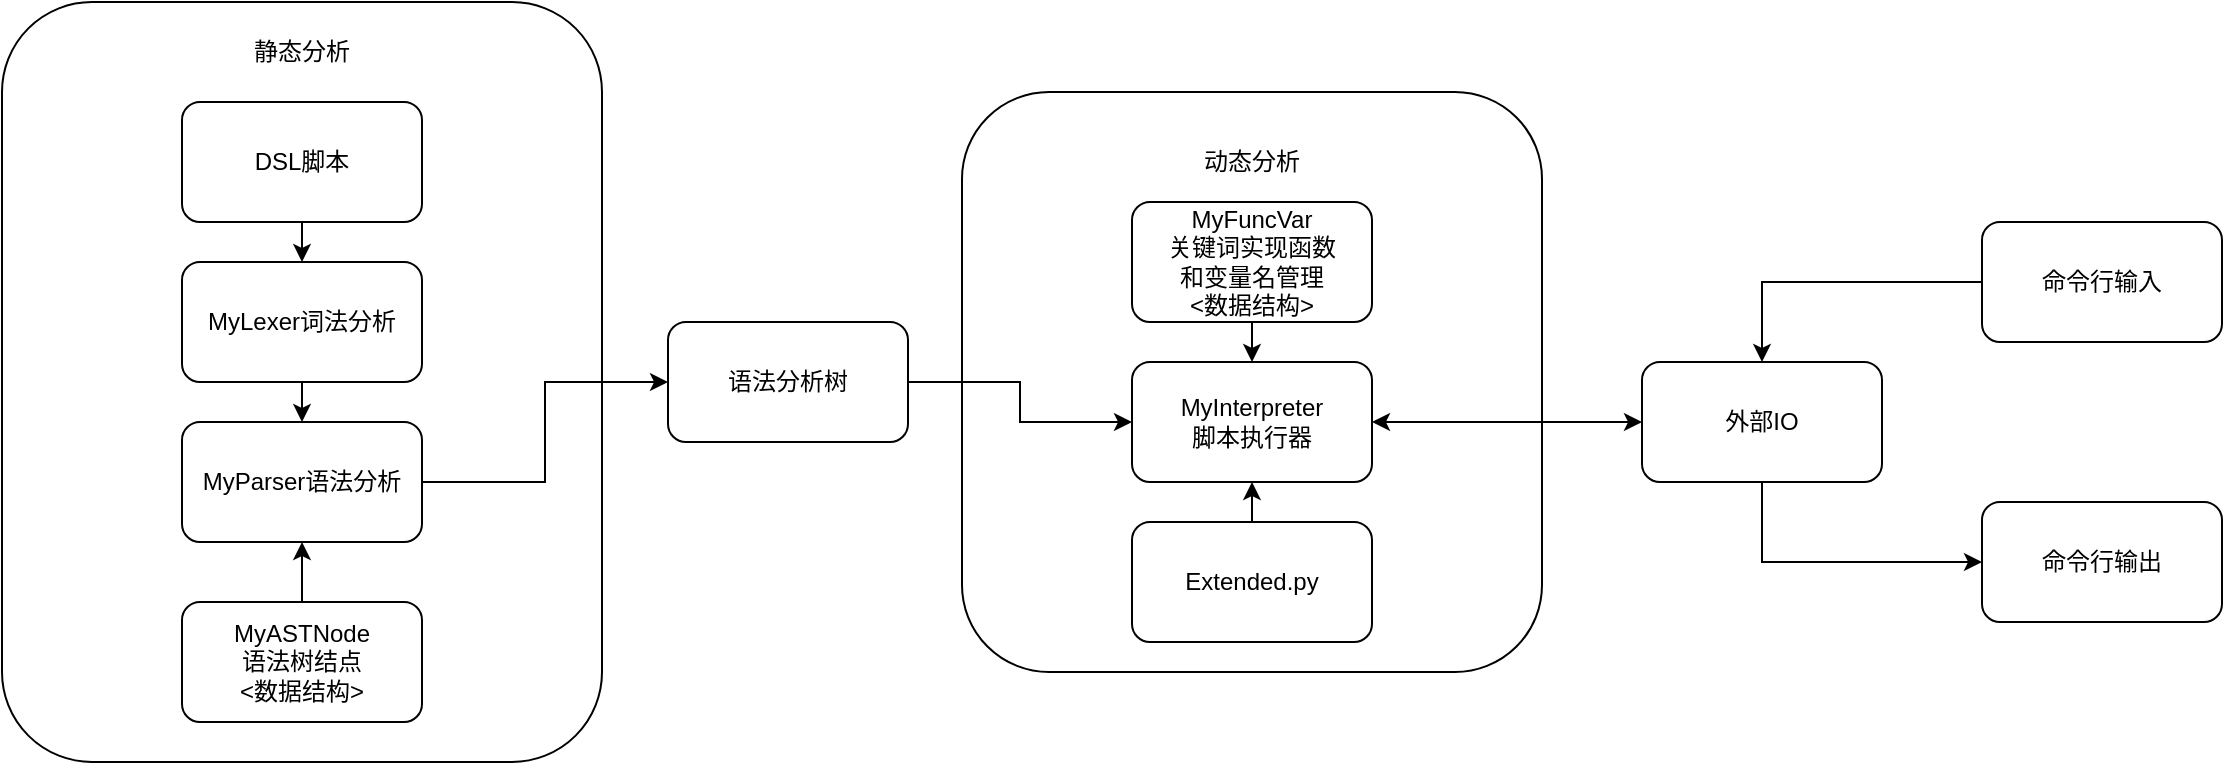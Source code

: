 <mxfile version="22.1.8" type="device">
  <diagram name="第 1 页" id="BUg-VdGNCutFPjloUPW8">
    <mxGraphModel dx="828" dy="509" grid="1" gridSize="10" guides="1" tooltips="1" connect="1" arrows="1" fold="1" page="1" pageScale="1" pageWidth="827" pageHeight="1169" math="0" shadow="0">
      <root>
        <mxCell id="0" />
        <mxCell id="1" parent="0" />
        <mxCell id="iRGmr-u93E_VpI6-3npq-1" value="" style="rounded=1;whiteSpace=wrap;html=1;" vertex="1" parent="1">
          <mxGeometry x="20" y="40" width="300" height="380" as="geometry" />
        </mxCell>
        <mxCell id="iRGmr-u93E_VpI6-3npq-2" value="" style="rounded=1;whiteSpace=wrap;html=1;" vertex="1" parent="1">
          <mxGeometry x="500" y="85" width="290" height="290" as="geometry" />
        </mxCell>
        <mxCell id="iRGmr-u93E_VpI6-3npq-8" style="edgeStyle=orthogonalEdgeStyle;rounded=0;orthogonalLoop=1;jettySize=auto;html=1;exitX=0.5;exitY=1;exitDx=0;exitDy=0;entryX=0.5;entryY=0;entryDx=0;entryDy=0;" edge="1" parent="1" source="iRGmr-u93E_VpI6-3npq-3" target="iRGmr-u93E_VpI6-3npq-6">
          <mxGeometry relative="1" as="geometry" />
        </mxCell>
        <mxCell id="iRGmr-u93E_VpI6-3npq-3" value="DSL脚本" style="rounded=1;whiteSpace=wrap;html=1;" vertex="1" parent="1">
          <mxGeometry x="110" y="90" width="120" height="60" as="geometry" />
        </mxCell>
        <mxCell id="iRGmr-u93E_VpI6-3npq-4" value="静态分析" style="text;html=1;strokeColor=none;fillColor=none;align=center;verticalAlign=middle;whiteSpace=wrap;rounded=0;" vertex="1" parent="1">
          <mxGeometry x="115" y="50" width="110" height="30" as="geometry" />
        </mxCell>
        <mxCell id="iRGmr-u93E_VpI6-3npq-5" value="动态分析" style="text;html=1;strokeColor=none;fillColor=none;align=center;verticalAlign=middle;whiteSpace=wrap;rounded=0;" vertex="1" parent="1">
          <mxGeometry x="615" y="105" width="60" height="30" as="geometry" />
        </mxCell>
        <mxCell id="iRGmr-u93E_VpI6-3npq-9" style="edgeStyle=orthogonalEdgeStyle;rounded=0;orthogonalLoop=1;jettySize=auto;html=1;exitX=0.5;exitY=1;exitDx=0;exitDy=0;entryX=0.5;entryY=0;entryDx=0;entryDy=0;" edge="1" parent="1" source="iRGmr-u93E_VpI6-3npq-6" target="iRGmr-u93E_VpI6-3npq-7">
          <mxGeometry relative="1" as="geometry" />
        </mxCell>
        <mxCell id="iRGmr-u93E_VpI6-3npq-6" value="MyLexer词法分析" style="rounded=1;whiteSpace=wrap;html=1;" vertex="1" parent="1">
          <mxGeometry x="110" y="170" width="120" height="60" as="geometry" />
        </mxCell>
        <mxCell id="iRGmr-u93E_VpI6-3npq-27" style="edgeStyle=orthogonalEdgeStyle;rounded=0;orthogonalLoop=1;jettySize=auto;html=1;exitX=1;exitY=0.5;exitDx=0;exitDy=0;entryX=0;entryY=0.5;entryDx=0;entryDy=0;" edge="1" parent="1" source="iRGmr-u93E_VpI6-3npq-7" target="iRGmr-u93E_VpI6-3npq-13">
          <mxGeometry relative="1" as="geometry" />
        </mxCell>
        <mxCell id="iRGmr-u93E_VpI6-3npq-7" value="MyParser语法分析" style="rounded=1;whiteSpace=wrap;html=1;" vertex="1" parent="1">
          <mxGeometry x="110" y="250" width="120" height="60" as="geometry" />
        </mxCell>
        <mxCell id="iRGmr-u93E_VpI6-3npq-11" style="edgeStyle=orthogonalEdgeStyle;rounded=0;orthogonalLoop=1;jettySize=auto;html=1;exitX=0.5;exitY=0;exitDx=0;exitDy=0;entryX=0.5;entryY=1;entryDx=0;entryDy=0;" edge="1" parent="1" source="iRGmr-u93E_VpI6-3npq-10" target="iRGmr-u93E_VpI6-3npq-7">
          <mxGeometry relative="1" as="geometry" />
        </mxCell>
        <mxCell id="iRGmr-u93E_VpI6-3npq-10" value="MyASTNode&lt;br&gt;语法树结点&lt;br&gt;&amp;lt;数据结构&amp;gt;" style="rounded=1;whiteSpace=wrap;html=1;" vertex="1" parent="1">
          <mxGeometry x="110" y="340" width="120" height="60" as="geometry" />
        </mxCell>
        <mxCell id="iRGmr-u93E_VpI6-3npq-26" style="edgeStyle=orthogonalEdgeStyle;rounded=0;orthogonalLoop=1;jettySize=auto;html=1;exitX=1;exitY=0.5;exitDx=0;exitDy=0;" edge="1" parent="1" source="iRGmr-u93E_VpI6-3npq-13" target="iRGmr-u93E_VpI6-3npq-17">
          <mxGeometry relative="1" as="geometry" />
        </mxCell>
        <mxCell id="iRGmr-u93E_VpI6-3npq-13" value="语法分析树" style="rounded=1;whiteSpace=wrap;html=1;" vertex="1" parent="1">
          <mxGeometry x="353" y="200" width="120" height="60" as="geometry" />
        </mxCell>
        <mxCell id="iRGmr-u93E_VpI6-3npq-21" style="edgeStyle=orthogonalEdgeStyle;rounded=0;orthogonalLoop=1;jettySize=auto;html=1;exitX=0.5;exitY=1;exitDx=0;exitDy=0;entryX=0.5;entryY=0;entryDx=0;entryDy=0;" edge="1" parent="1" source="iRGmr-u93E_VpI6-3npq-16" target="iRGmr-u93E_VpI6-3npq-17">
          <mxGeometry relative="1" as="geometry" />
        </mxCell>
        <mxCell id="iRGmr-u93E_VpI6-3npq-16" value="MyFuncVar&lt;br&gt;关键词实现函数&lt;br&gt;和变量名管理&lt;br&gt;&amp;lt;数据结构&amp;gt;" style="rounded=1;whiteSpace=wrap;html=1;" vertex="1" parent="1">
          <mxGeometry x="585" y="140" width="120" height="60" as="geometry" />
        </mxCell>
        <mxCell id="iRGmr-u93E_VpI6-3npq-17" value="MyInterpreter&lt;br&gt;脚本执行器" style="rounded=1;whiteSpace=wrap;html=1;" vertex="1" parent="1">
          <mxGeometry x="585" y="220" width="120" height="60" as="geometry" />
        </mxCell>
        <mxCell id="iRGmr-u93E_VpI6-3npq-22" style="edgeStyle=orthogonalEdgeStyle;rounded=0;orthogonalLoop=1;jettySize=auto;html=1;exitX=0.5;exitY=0;exitDx=0;exitDy=0;entryX=0.5;entryY=1;entryDx=0;entryDy=0;" edge="1" parent="1" source="iRGmr-u93E_VpI6-3npq-20" target="iRGmr-u93E_VpI6-3npq-17">
          <mxGeometry relative="1" as="geometry" />
        </mxCell>
        <mxCell id="iRGmr-u93E_VpI6-3npq-20" value="Extended.py" style="rounded=1;whiteSpace=wrap;html=1;" vertex="1" parent="1">
          <mxGeometry x="585" y="300" width="120" height="60" as="geometry" />
        </mxCell>
        <mxCell id="iRGmr-u93E_VpI6-3npq-32" style="edgeStyle=orthogonalEdgeStyle;rounded=0;orthogonalLoop=1;jettySize=auto;html=1;exitX=0.5;exitY=1;exitDx=0;exitDy=0;entryX=0;entryY=0.5;entryDx=0;entryDy=0;" edge="1" parent="1" source="iRGmr-u93E_VpI6-3npq-28" target="iRGmr-u93E_VpI6-3npq-30">
          <mxGeometry relative="1" as="geometry" />
        </mxCell>
        <mxCell id="iRGmr-u93E_VpI6-3npq-28" value="外部IO" style="rounded=1;whiteSpace=wrap;html=1;" vertex="1" parent="1">
          <mxGeometry x="840" y="220" width="120" height="60" as="geometry" />
        </mxCell>
        <mxCell id="iRGmr-u93E_VpI6-3npq-31" style="edgeStyle=orthogonalEdgeStyle;rounded=0;orthogonalLoop=1;jettySize=auto;html=1;exitX=0;exitY=0.5;exitDx=0;exitDy=0;entryX=0.5;entryY=0;entryDx=0;entryDy=0;" edge="1" parent="1" source="iRGmr-u93E_VpI6-3npq-29" target="iRGmr-u93E_VpI6-3npq-28">
          <mxGeometry relative="1" as="geometry" />
        </mxCell>
        <mxCell id="iRGmr-u93E_VpI6-3npq-29" value="命令行输入" style="rounded=1;whiteSpace=wrap;html=1;" vertex="1" parent="1">
          <mxGeometry x="1010" y="150" width="120" height="60" as="geometry" />
        </mxCell>
        <mxCell id="iRGmr-u93E_VpI6-3npq-30" value="命令行输出" style="rounded=1;whiteSpace=wrap;html=1;" vertex="1" parent="1">
          <mxGeometry x="1010" y="290" width="120" height="60" as="geometry" />
        </mxCell>
        <mxCell id="iRGmr-u93E_VpI6-3npq-34" value="" style="endArrow=classic;startArrow=classic;html=1;rounded=0;edgeStyle=orthogonalEdgeStyle;entryX=0;entryY=0.5;entryDx=0;entryDy=0;exitX=1;exitY=0.5;exitDx=0;exitDy=0;" edge="1" parent="1" source="iRGmr-u93E_VpI6-3npq-17" target="iRGmr-u93E_VpI6-3npq-28">
          <mxGeometry width="50" height="50" relative="1" as="geometry">
            <mxPoint x="670" y="310" as="sourcePoint" />
            <mxPoint x="720" y="260" as="targetPoint" />
          </mxGeometry>
        </mxCell>
      </root>
    </mxGraphModel>
  </diagram>
</mxfile>
